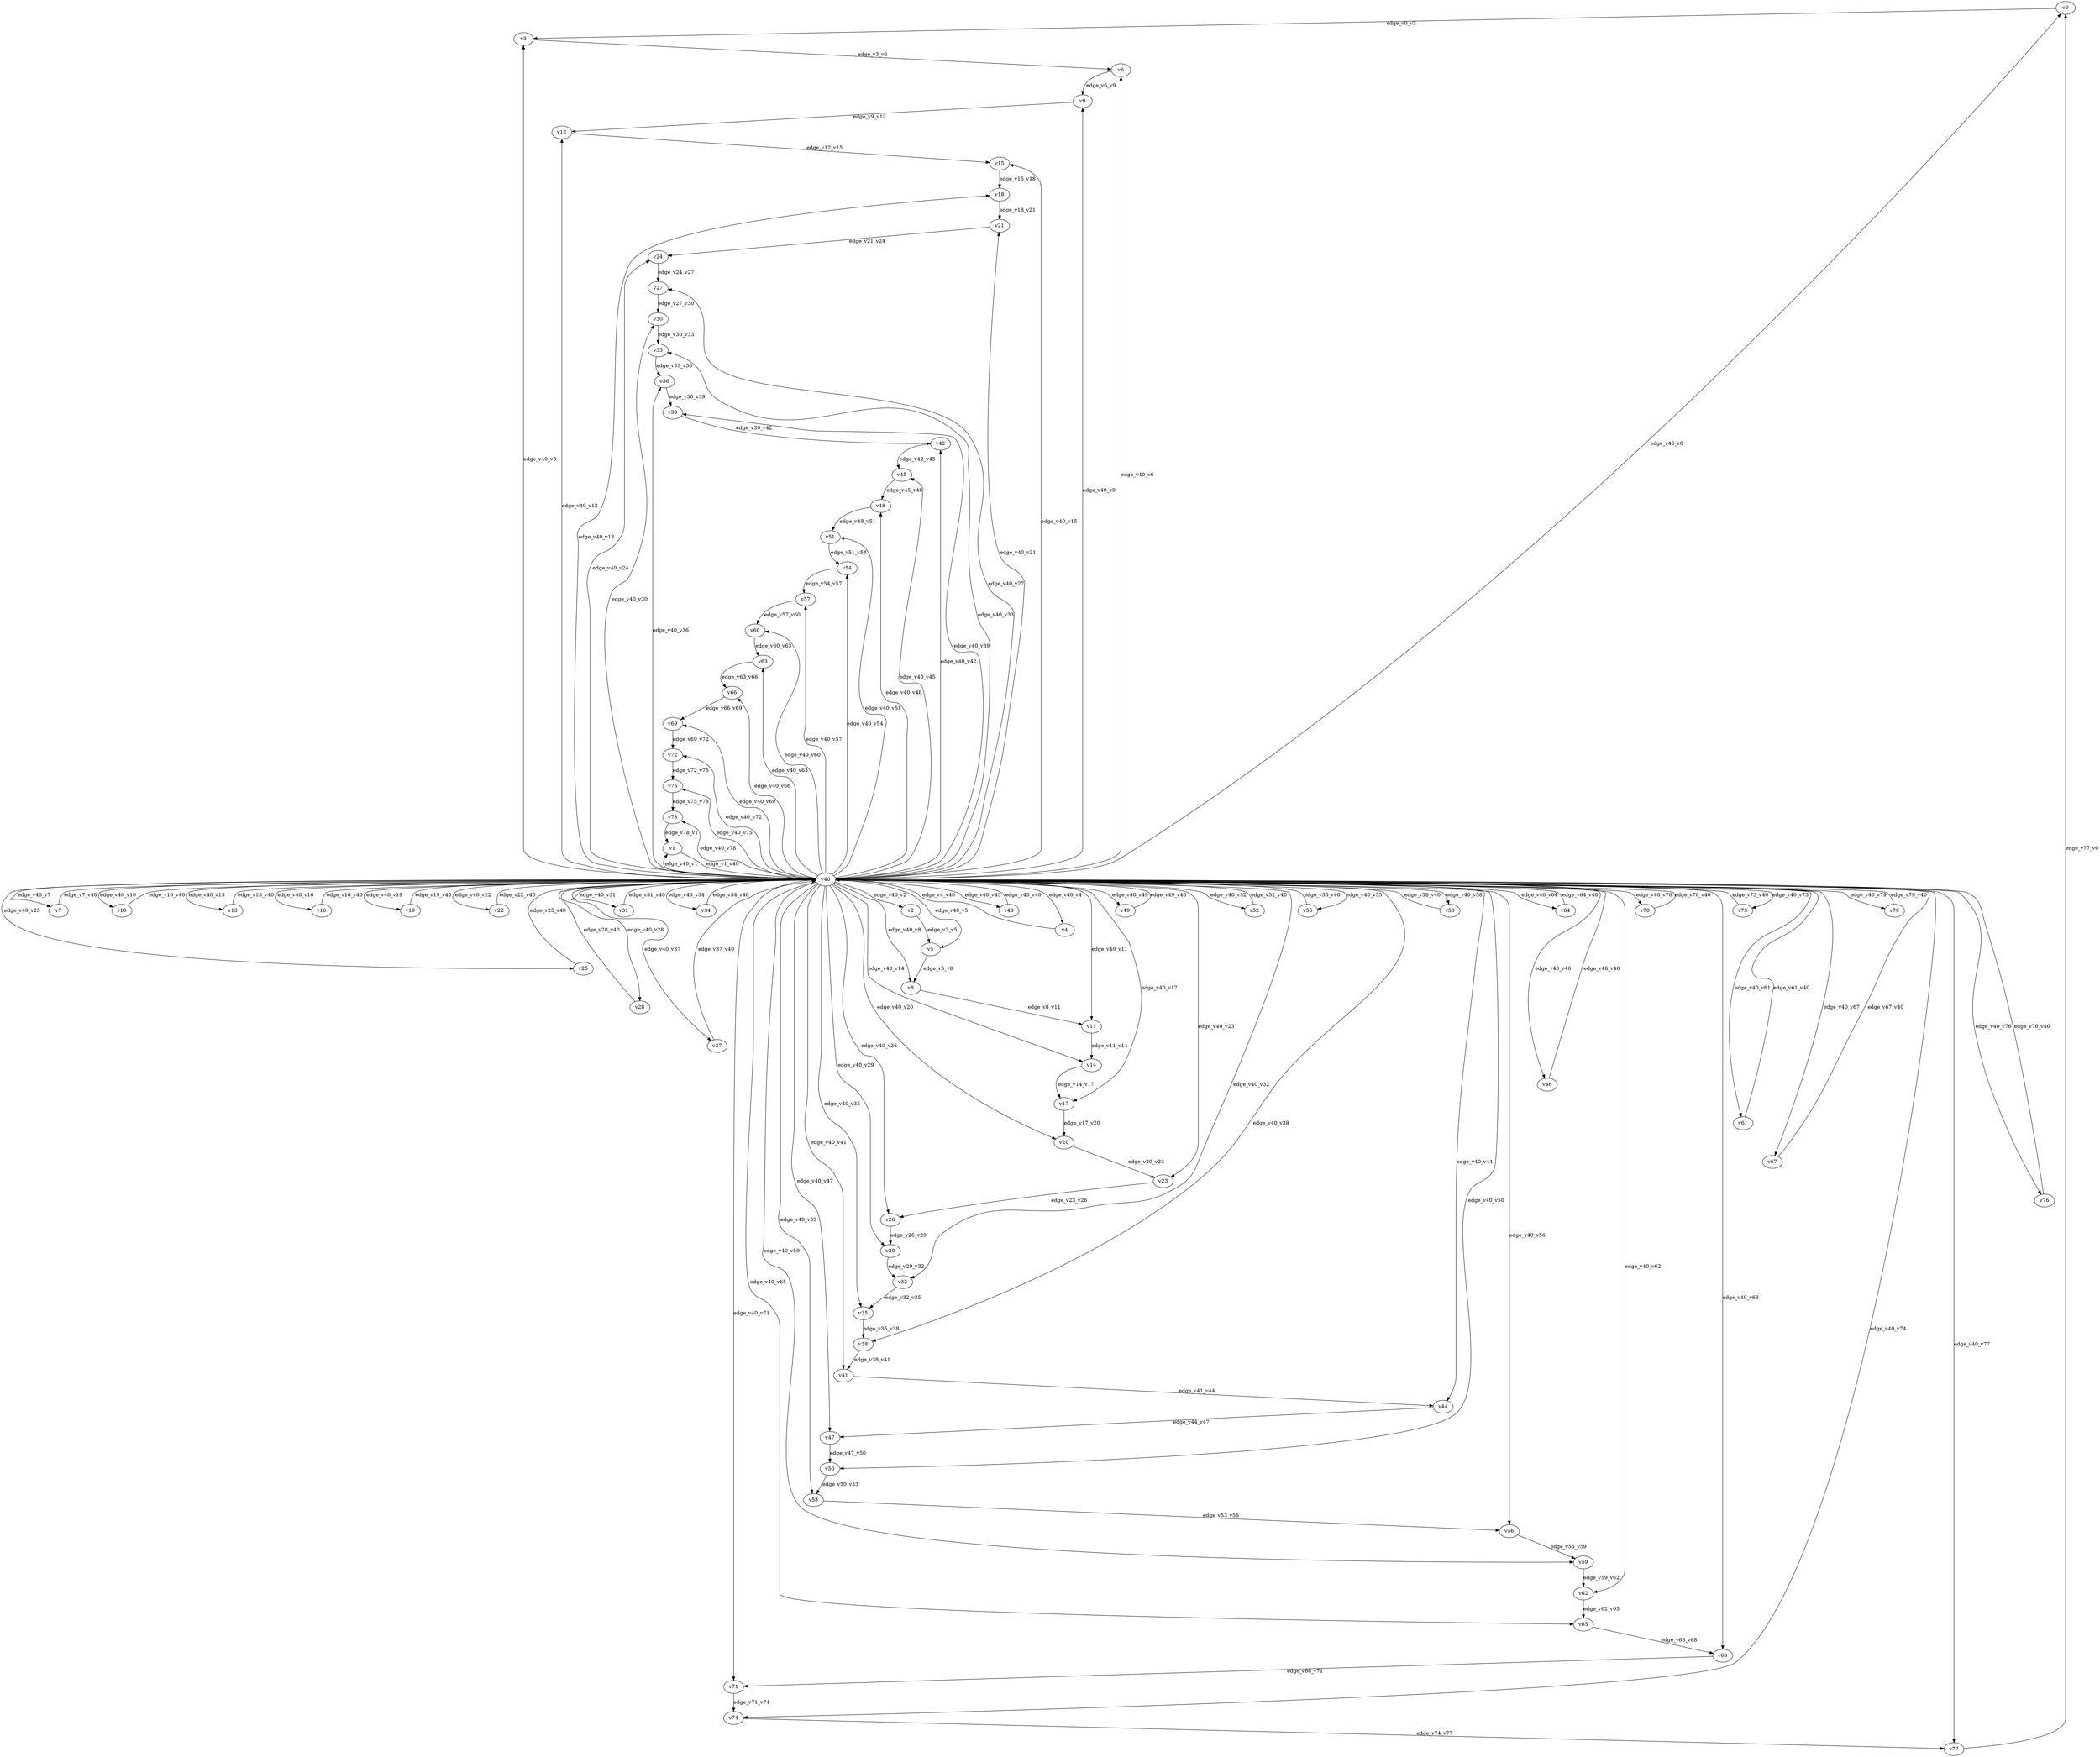 digraph test114 {
    // Discounted game test case
    // Vertex properties: name [player=X]
    // Edge properties: [weight=Y, discount=Z]

    v0 [name="v0", player=0];
    v1 [name="v1", player=1];
    v2 [name="v2", player=0];
    v3 [name="v3", player=1];
    v4 [name="v4", player=0];
    v5 [name="v5", player=1];
    v6 [name="v6", player=0];
    v7 [name="v7", player=1];
    v8 [name="v8", player=0];
    v9 [name="v9", player=1];
    v10 [name="v10", player=0];
    v11 [name="v11", player=1];
    v12 [name="v12", player=0];
    v13 [name="v13", player=1];
    v14 [name="v14", player=0];
    v15 [name="v15", player=1];
    v16 [name="v16", player=0];
    v17 [name="v17", player=1];
    v18 [name="v18", player=0];
    v19 [name="v19", player=1];
    v20 [name="v20", player=0];
    v21 [name="v21", player=1];
    v22 [name="v22", player=0];
    v23 [name="v23", player=1];
    v24 [name="v24", player=0];
    v25 [name="v25", player=1];
    v26 [name="v26", player=0];
    v27 [name="v27", player=1];
    v28 [name="v28", player=0];
    v29 [name="v29", player=1];
    v30 [name="v30", player=0];
    v31 [name="v31", player=1];
    v32 [name="v32", player=0];
    v33 [name="v33", player=1];
    v34 [name="v34", player=0];
    v35 [name="v35", player=1];
    v36 [name="v36", player=0];
    v37 [name="v37", player=1];
    v38 [name="v38", player=0];
    v39 [name="v39", player=1];
    v40 [name="v40", player=0];
    v41 [name="v41", player=1];
    v42 [name="v42", player=0];
    v43 [name="v43", player=1];
    v44 [name="v44", player=0];
    v45 [name="v45", player=1];
    v46 [name="v46", player=0];
    v47 [name="v47", player=1];
    v48 [name="v48", player=0];
    v49 [name="v49", player=1];
    v50 [name="v50", player=0];
    v51 [name="v51", player=1];
    v52 [name="v52", player=0];
    v53 [name="v53", player=1];
    v54 [name="v54", player=0];
    v55 [name="v55", player=1];
    v56 [name="v56", player=0];
    v57 [name="v57", player=1];
    v58 [name="v58", player=0];
    v59 [name="v59", player=1];
    v60 [name="v60", player=0];
    v61 [name="v61", player=1];
    v62 [name="v62", player=0];
    v63 [name="v63", player=1];
    v64 [name="v64", player=0];
    v65 [name="v65", player=1];
    v66 [name="v66", player=0];
    v67 [name="v67", player=1];
    v68 [name="v68", player=0];
    v69 [name="v69", player=1];
    v70 [name="v70", player=0];
    v71 [name="v71", player=1];
    v72 [name="v72", player=0];
    v73 [name="v73", player=1];
    v74 [name="v74", player=0];
    v75 [name="v75", player=1];
    v76 [name="v76", player=0];
    v77 [name="v77", player=1];
    v78 [name="v78", player=0];
    v79 [name="v79", player=1];

    v40 -> v0 [label="edge_v40_v0", weight=-3.72, discount=0.350];
    v40 -> v1 [label="edge_v40_v1", weight=-2.18, discount=0.350];
    v1 -> v40 [label="edge_v1_v40", weight=-3.06, discount=0.350];
    v40 -> v2 [label="edge_v40_v2", weight=6.15, discount=0.350];
    v40 -> v3 [label="edge_v40_v3", weight=7.56, discount=0.350];
    v40 -> v4 [label="edge_v40_v4", weight=-2.72, discount=0.350];
    v4 -> v40 [label="edge_v4_v40", weight=-0.96, discount=0.350];
    v40 -> v5 [label="edge_v40_v5", weight=-2.87, discount=0.350];
    v40 -> v6 [label="edge_v40_v6", weight=6.94, discount=0.350];
    v40 -> v7 [label="edge_v40_v7", weight=2.86, discount=0.350];
    v7 -> v40 [label="edge_v7_v40", weight=4.54, discount=0.350];
    v40 -> v8 [label="edge_v40_v8", weight=8.38, discount=0.350];
    v40 -> v9 [label="edge_v40_v9", weight=2.82, discount=0.350];
    v40 -> v10 [label="edge_v40_v10", weight=2.87, discount=0.350];
    v10 -> v40 [label="edge_v10_v40", weight=2.99, discount=0.350];
    v40 -> v11 [label="edge_v40_v11", weight=4.68, discount=0.350];
    v40 -> v12 [label="edge_v40_v12", weight=4.93, discount=0.350];
    v40 -> v13 [label="edge_v40_v13", weight=9.37, discount=0.350];
    v13 -> v40 [label="edge_v13_v40", weight=11.44, discount=0.350];
    v40 -> v14 [label="edge_v40_v14", weight=-1.27, discount=0.350];
    v40 -> v15 [label="edge_v40_v15", weight=3.53, discount=0.350];
    v40 -> v16 [label="edge_v40_v16", weight=4.93, discount=0.350];
    v16 -> v40 [label="edge_v16_v40", weight=7.79, discount=0.350];
    v40 -> v17 [label="edge_v40_v17", weight=0.84, discount=0.350];
    v40 -> v18 [label="edge_v40_v18", weight=-0.45, discount=0.350];
    v40 -> v19 [label="edge_v40_v19", weight=3.52, discount=0.350];
    v19 -> v40 [label="edge_v19_v40", weight=5.86, discount=0.350];
    v40 -> v20 [label="edge_v40_v20", weight=2.77, discount=0.350];
    v40 -> v21 [label="edge_v40_v21", weight=-5.80, discount=0.350];
    v40 -> v22 [label="edge_v40_v22", weight=2.29, discount=0.350];
    v22 -> v40 [label="edge_v22_v40", weight=5.28, discount=0.350];
    v40 -> v23 [label="edge_v40_v23", weight=6.58, discount=0.350];
    v40 -> v24 [label="edge_v40_v24", weight=3.81, discount=0.350];
    v40 -> v25 [label="edge_v40_v25", weight=-4.98, discount=0.350];
    v25 -> v40 [label="edge_v25_v40", weight=-2.04, discount=0.350];
    v40 -> v26 [label="edge_v40_v26", weight=3.96, discount=0.350];
    v40 -> v27 [label="edge_v40_v27", weight=-5.47, discount=0.350];
    v40 -> v28 [label="edge_v40_v28", weight=-2.21, discount=0.350];
    v28 -> v40 [label="edge_v28_v40", weight=-1.56, discount=0.350];
    v40 -> v29 [label="edge_v40_v29", weight=5.74, discount=0.350];
    v40 -> v30 [label="edge_v40_v30", weight=-4.40, discount=0.350];
    v40 -> v31 [label="edge_v40_v31", weight=4.67, discount=0.350];
    v31 -> v40 [label="edge_v31_v40", weight=5.75, discount=0.350];
    v40 -> v32 [label="edge_v40_v32", weight=-0.12, discount=0.350];
    v40 -> v33 [label="edge_v40_v33", weight=0.03, discount=0.350];
    v40 -> v34 [label="edge_v40_v34", weight=9.99, discount=0.350];
    v34 -> v40 [label="edge_v34_v40", weight=12.86, discount=0.350];
    v40 -> v35 [label="edge_v40_v35", weight=4.82, discount=0.350];
    v40 -> v36 [label="edge_v40_v36", weight=6.12, discount=0.350];
    v40 -> v37 [label="edge_v40_v37", weight=0.69, discount=0.350];
    v37 -> v40 [label="edge_v37_v40", weight=-1.97, discount=0.350];
    v40 -> v38 [label="edge_v40_v38", weight=-4.99, discount=0.350];
    v40 -> v39 [label="edge_v40_v39", weight=-4.75, discount=0.350];
    v40 -> v41 [label="edge_v40_v41", weight=7.78, discount=0.350];
    v40 -> v42 [label="edge_v40_v42", weight=6.07, discount=0.350];
    v40 -> v43 [label="edge_v40_v43", weight=3.89, discount=0.350];
    v43 -> v40 [label="edge_v43_v40", weight=5.15, discount=0.350];
    v40 -> v44 [label="edge_v40_v44", weight=1.50, discount=0.350];
    v40 -> v45 [label="edge_v40_v45", weight=-5.09, discount=0.350];
    v40 -> v46 [label="edge_v40_v46", weight=-3.24, discount=0.350];
    v46 -> v40 [label="edge_v46_v40", weight=-0.45, discount=0.350];
    v40 -> v47 [label="edge_v40_v47", weight=1.52, discount=0.350];
    v40 -> v48 [label="edge_v40_v48", weight=3.28, discount=0.350];
    v40 -> v49 [label="edge_v40_v49", weight=6.88, discount=0.350];
    v49 -> v40 [label="edge_v49_v40", weight=4.53, discount=0.350];
    v40 -> v50 [label="edge_v40_v50", weight=-4.10, discount=0.350];
    v40 -> v51 [label="edge_v40_v51", weight=-1.99, discount=0.350];
    v40 -> v52 [label="edge_v40_v52", weight=4.15, discount=0.350];
    v52 -> v40 [label="edge_v52_v40", weight=6.72, discount=0.350];
    v40 -> v53 [label="edge_v40_v53", weight=10.00, discount=0.350];
    v40 -> v54 [label="edge_v40_v54", weight=9.22, discount=0.350];
    v40 -> v55 [label="edge_v40_v55", weight=7.96, discount=0.350];
    v55 -> v40 [label="edge_v55_v40", weight=8.32, discount=0.350];
    v40 -> v56 [label="edge_v40_v56", weight=5.40, discount=0.350];
    v40 -> v57 [label="edge_v40_v57", weight=7.44, discount=0.350];
    v40 -> v58 [label="edge_v40_v58", weight=1.43, discount=0.350];
    v58 -> v40 [label="edge_v58_v40", weight=-1.23, discount=0.350];
    v40 -> v59 [label="edge_v40_v59", weight=-5.28, discount=0.350];
    v40 -> v60 [label="edge_v40_v60", weight=-4.98, discount=0.350];
    v40 -> v61 [label="edge_v40_v61", weight=-2.62, discount=0.350];
    v61 -> v40 [label="edge_v61_v40", weight=-5.08, discount=0.350];
    v40 -> v62 [label="edge_v40_v62", weight=5.43, discount=0.350];
    v40 -> v63 [label="edge_v40_v63", weight=7.45, discount=0.350];
    v40 -> v64 [label="edge_v40_v64", weight=0.44, discount=0.350];
    v64 -> v40 [label="edge_v64_v40", weight=2.42, discount=0.350];
    v40 -> v65 [label="edge_v40_v65", weight=3.05, discount=0.350];
    v40 -> v66 [label="edge_v40_v66", weight=3.69, discount=0.350];
    v40 -> v67 [label="edge_v40_v67", weight=0.36, discount=0.350];
    v67 -> v40 [label="edge_v67_v40", weight=0.21, discount=0.350];
    v40 -> v68 [label="edge_v40_v68", weight=4.18, discount=0.350];
    v40 -> v69 [label="edge_v40_v69", weight=-3.25, discount=0.350];
    v40 -> v70 [label="edge_v40_v70", weight=7.19, discount=0.350];
    v70 -> v40 [label="edge_v70_v40", weight=5.06, discount=0.350];
    v40 -> v71 [label="edge_v40_v71", weight=6.28, discount=0.350];
    v40 -> v72 [label="edge_v40_v72", weight=-0.06, discount=0.350];
    v40 -> v73 [label="edge_v40_v73", weight=-1.78, discount=0.350];
    v73 -> v40 [label="edge_v73_v40", weight=1.12, discount=0.350];
    v40 -> v74 [label="edge_v40_v74", weight=0.31, discount=0.350];
    v40 -> v75 [label="edge_v40_v75", weight=-3.56, discount=0.350];
    v40 -> v76 [label="edge_v40_v76", weight=-5.29, discount=0.350];
    v76 -> v40 [label="edge_v76_v40", weight=-2.83, discount=0.350];
    v40 -> v77 [label="edge_v40_v77", weight=4.92, discount=0.350];
    v40 -> v78 [label="edge_v40_v78", weight=2.59, discount=0.350];
    v40 -> v79 [label="edge_v40_v79", weight=4.51, discount=0.350];
    v79 -> v40 [label="edge_v79_v40", weight=6.45, discount=0.350];
    v0 -> v3 [label="edge_v0_v3", weight=0.75, discount=0.350];
    v2 -> v5 [label="edge_v2_v5", weight=6.00, discount=0.350];
    v3 -> v6 [label="edge_v3_v6", weight=-2.10, discount=0.350];
    v5 -> v8 [label="edge_v5_v8", weight=1.77, discount=0.350];
    v6 -> v9 [label="edge_v6_v9", weight=-1.21, discount=0.350];
    v8 -> v11 [label="edge_v8_v11", weight=2.49, discount=0.350];
    v9 -> v12 [label="edge_v9_v12", weight=-1.83, discount=0.350];
    v11 -> v14 [label="edge_v11_v14", weight=3.96, discount=0.350];
    v12 -> v15 [label="edge_v12_v15", weight=-2.43, discount=0.350];
    v14 -> v17 [label="edge_v14_v17", weight=0.78, discount=0.350];
    v15 -> v18 [label="edge_v15_v18", weight=4.87, discount=0.350];
    v17 -> v20 [label="edge_v17_v20", weight=6.26, discount=0.350];
    v18 -> v21 [label="edge_v18_v21", weight=5.25, discount=0.350];
    v20 -> v23 [label="edge_v20_v23", weight=2.45, discount=0.350];
    v21 -> v24 [label="edge_v21_v24", weight=1.09, discount=0.350];
    v23 -> v26 [label="edge_v23_v26", weight=4.57, discount=0.350];
    v24 -> v27 [label="edge_v24_v27", weight=3.75, discount=0.350];
    v26 -> v29 [label="edge_v26_v29", weight=6.78, discount=0.350];
    v27 -> v30 [label="edge_v27_v30", weight=3.69, discount=0.350];
    v29 -> v32 [label="edge_v29_v32", weight=-1.86, discount=0.350];
    v30 -> v33 [label="edge_v30_v33", weight=4.20, discount=0.350];
    v32 -> v35 [label="edge_v32_v35", weight=0.76, discount=0.350];
    v33 -> v36 [label="edge_v33_v36", weight=-0.76, discount=0.350];
    v35 -> v38 [label="edge_v35_v38", weight=4.76, discount=0.350];
    v36 -> v39 [label="edge_v36_v39", weight=6.95, discount=0.350];
    v38 -> v41 [label="edge_v38_v41", weight=-1.16, discount=0.350];
    v39 -> v42 [label="edge_v39_v42", weight=-0.41, discount=0.350];
    v41 -> v44 [label="edge_v41_v44", weight=1.90, discount=0.350];
    v42 -> v45 [label="edge_v42_v45", weight=-1.07, discount=0.350];
    v44 -> v47 [label="edge_v44_v47", weight=-0.74, discount=0.350];
    v45 -> v48 [label="edge_v45_v48", weight=0.46, discount=0.350];
    v47 -> v50 [label="edge_v47_v50", weight=2.81, discount=0.350];
    v48 -> v51 [label="edge_v48_v51", weight=1.27, discount=0.350];
    v50 -> v53 [label="edge_v50_v53", weight=4.62, discount=0.350];
    v51 -> v54 [label="edge_v51_v54", weight=4.13, discount=0.350];
    v53 -> v56 [label="edge_v53_v56", weight=1.33, discount=0.350];
    v54 -> v57 [label="edge_v54_v57", weight=1.50, discount=0.350];
    v56 -> v59 [label="edge_v56_v59", weight=0.50, discount=0.350];
    v57 -> v60 [label="edge_v57_v60", weight=0.50, discount=0.350];
    v59 -> v62 [label="edge_v59_v62", weight=5.34, discount=0.350];
    v60 -> v63 [label="edge_v60_v63", weight=2.08, discount=0.350];
    v62 -> v65 [label="edge_v62_v65", weight=4.56, discount=0.350];
    v63 -> v66 [label="edge_v63_v66", weight=3.76, discount=0.350];
    v65 -> v68 [label="edge_v65_v68", weight=2.07, discount=0.350];
    v66 -> v69 [label="edge_v66_v69", weight=-1.54, discount=0.350];
    v68 -> v71 [label="edge_v68_v71", weight=0.21, discount=0.350];
    v69 -> v72 [label="edge_v69_v72", weight=1.80, discount=0.350];
    v71 -> v74 [label="edge_v71_v74", weight=4.93, discount=0.350];
    v72 -> v75 [label="edge_v72_v75", weight=6.70, discount=0.350];
    v74 -> v77 [label="edge_v74_v77", weight=2.52, discount=0.350];
    v75 -> v78 [label="edge_v75_v78", weight=4.81, discount=0.350];
    v77 -> v0 [label="edge_v77_v0", weight=2.34, discount=0.350];
    v78 -> v1 [label="edge_v78_v1", weight=5.49, discount=0.350];
}
